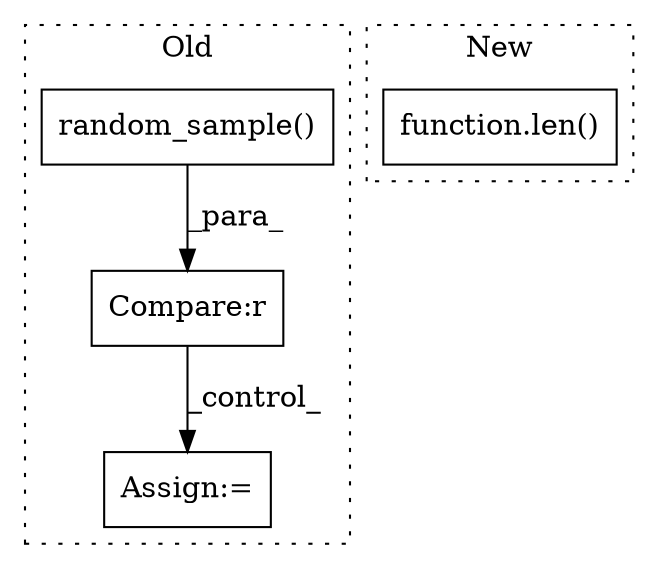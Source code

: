 digraph G {
subgraph cluster0 {
1 [label="random_sample()" a="75" s="1027" l="25" shape="box"];
3 [label="Compare:r" a="40" s="1027" l="29" shape="box"];
4 [label="Assign:=" a="68" s="1100" l="3" shape="box"];
label = "Old";
style="dotted";
}
subgraph cluster1 {
2 [label="function.len()" a="75" s="962,986" l="4,1" shape="box"];
label = "New";
style="dotted";
}
1 -> 3 [label="_para_"];
3 -> 4 [label="_control_"];
}